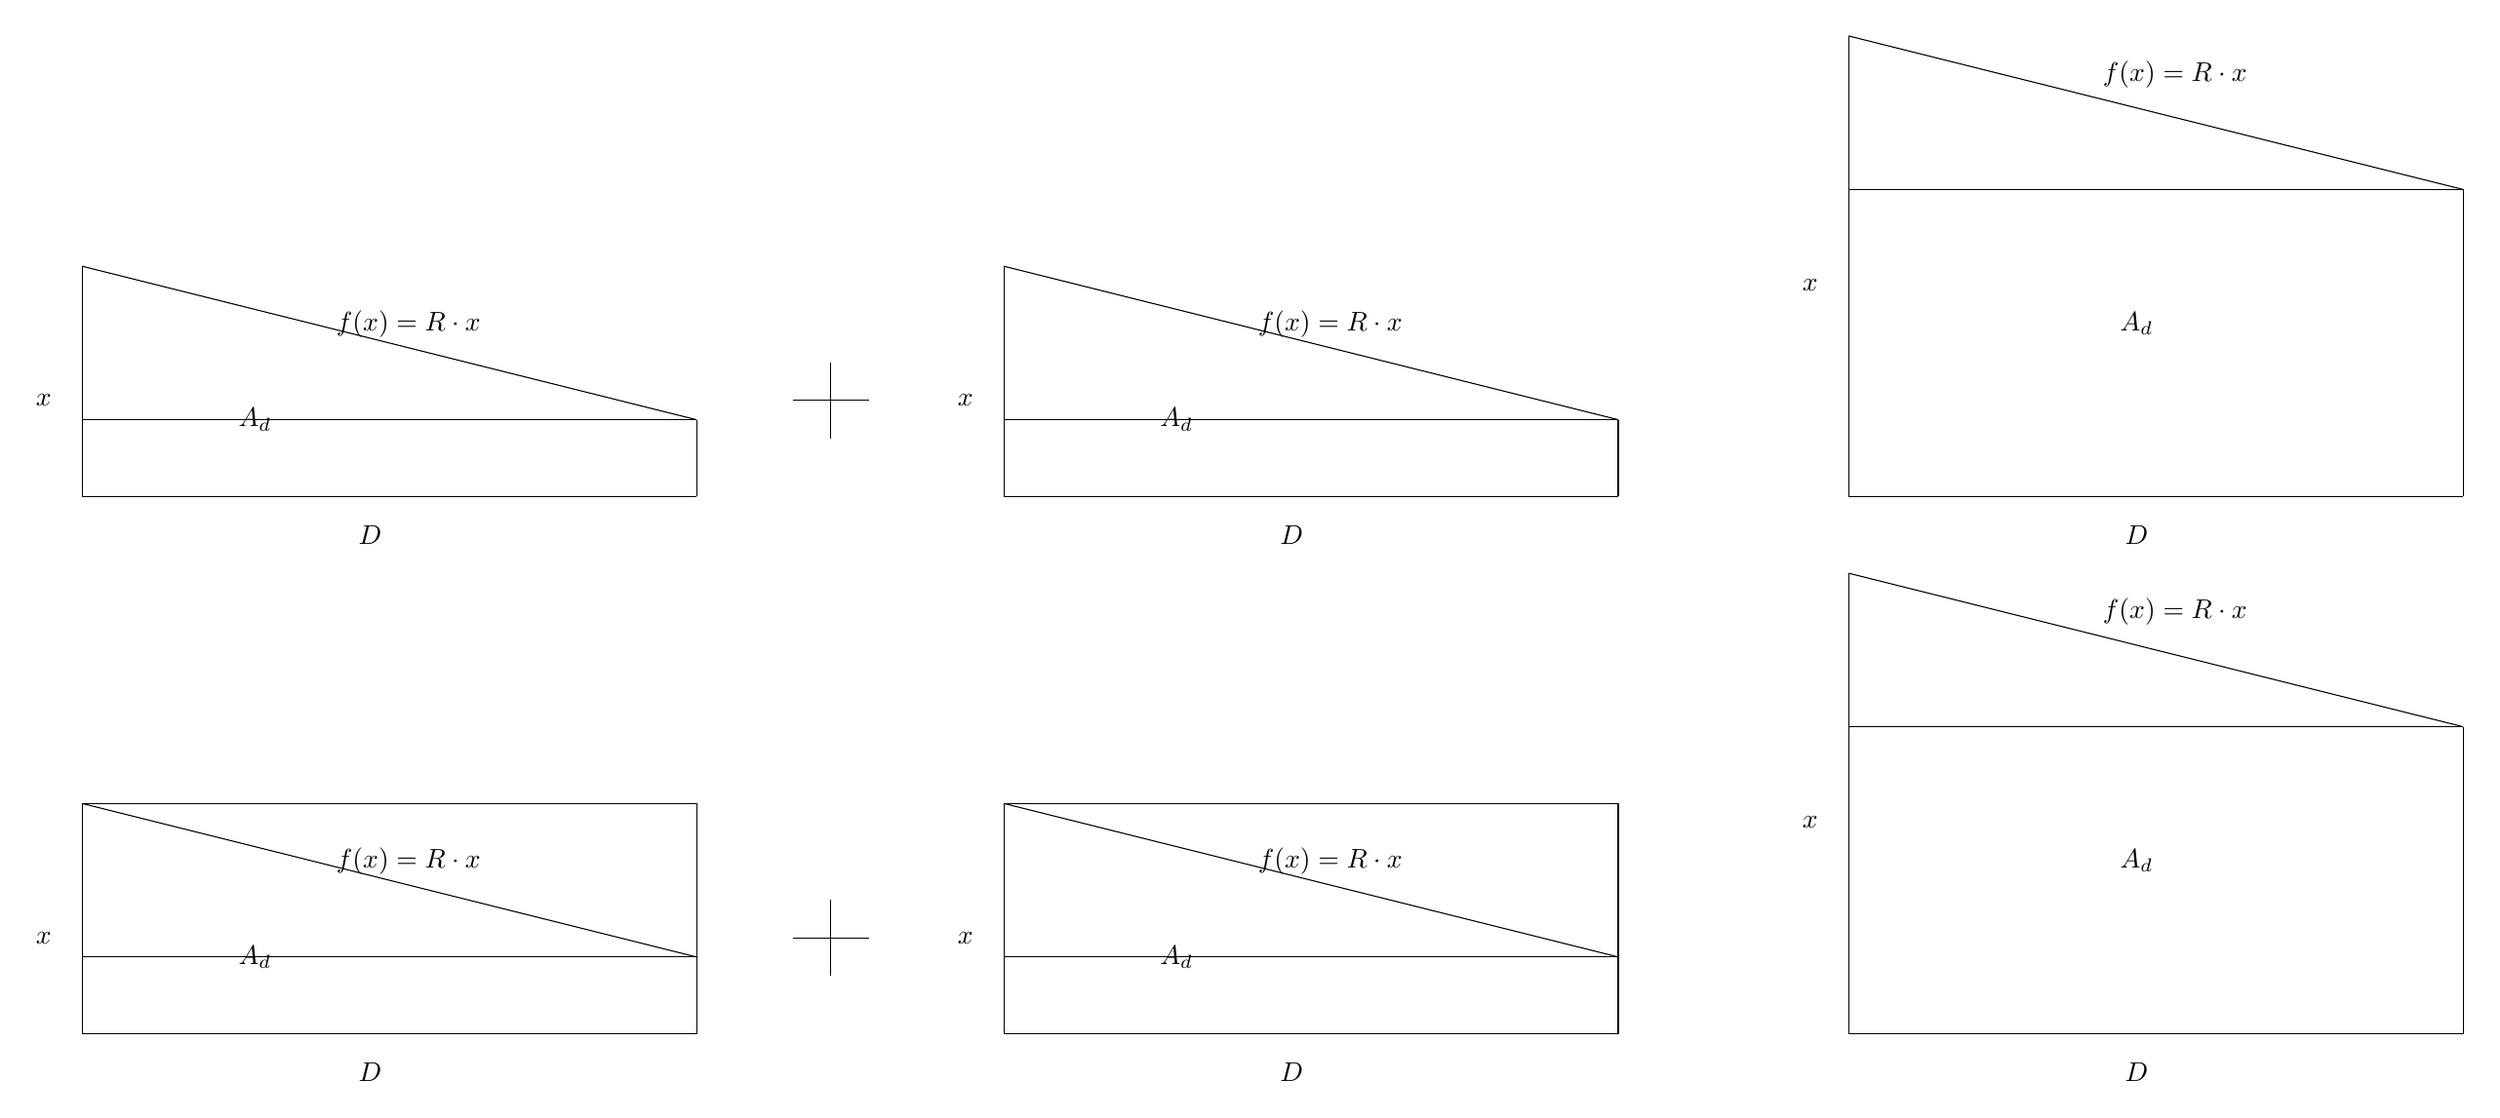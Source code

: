 \begin{tikzpicture}
	\begin{pgfonlayer}{nodelayer}
		\node [style=none] (22) at (12, 0) {};
		\node [style=none] (23) at (20, 0) {};
		\node [style=none] (24) at (12, 3) {};
		\node [style=none] (25) at (20, 1) {};
		\node [style=none] (26) at (9.75, 1.75) {};
		\node [style=none] (27) at (9.75, 0.75) {};
		\node [style=none] (28) at (10.25, 1.25) {};
		\node [style=none] (29) at (9.25, 1.25) {};
		\node [style=none] (30) at (15.75, -0.5) {$D$};
		\node [style=none] (31) at (11.5, 1.25) {$x$};
		\node [style=none] (32) at (16.25, 2.25) {$f(x) = R\cdot x$};
		\node [style=none] (33) at (12, 1) {};
		\node [style=none] (35) at (14.25, 1) {$A_{d}$};
		\node [style=none] (36) at (0, 0) {};
		\node [style=none] (37) at (8, 0) {};
		\node [style=none] (38) at (0, 3) {};
		\node [style=none] (39) at (8, 1) {};
		\node [style=none] (40) at (3.75, -0.5) {$D$};
		\node [style=none] (41) at (-0.5, 1.25) {$x$};
		\node [style=none] (42) at (4.25, 2.25) {$f(x) = R\cdot x$};
		\node [style=none] (43) at (0, 1) {};
		\node [style=none] (44) at (2.25, 1) {$A_{d}$};
		\node [style=none] (45) at (23, 0) {};
		\node [style=none] (46) at (31, 0) {};
		\node [style=none] (47) at (23, 6) {};
		\node [style=none] (48) at (31, 4) {};
		\node [style=none] (49) at (26.75, -0.5) {$D$};
		\node [style=none] (50) at (22.5, 2.75) {$x$};
		\node [style=none] (51) at (27.25, 5.5) {$f(x) = R\cdot x$};
		\node [style=none] (52) at (23, 4) {};
		\node [style=none] (53) at (26.75, 2.25) {$A_{d}$};
		\node [style=none] (54) at (12, -7) {};
		\node [style=none] (55) at (20, -7) {};
		\node [style=none] (56) at (12, -4) {};
		\node [style=none] (57) at (20, -6) {};
		\node [style=none] (58) at (9.75, -5.25) {};
		\node [style=none] (59) at (9.75, -6.25) {};
		\node [style=none] (60) at (10.25, -5.75) {};
		\node [style=none] (61) at (9.25, -5.75) {};
		\node [style=none] (62) at (15.75, -7.5) {$D$};
		\node [style=none] (63) at (11.5, -5.75) {$x$};
		\node [style=none] (64) at (16.25, -4.75) {$f(x) = R\cdot x$};
		\node [style=none] (65) at (12, -6) {};
		\node [style=none] (66) at (14.25, -6) {$A_{d}$};
		\node [style=none] (67) at (0, -7) {};
		\node [style=none] (68) at (8, -7) {};
		\node [style=none] (69) at (0, -4) {};
		\node [style=none] (70) at (8, -6) {};
		\node [style=none] (71) at (3.75, -7.5) {$D$};
		\node [style=none] (72) at (-0.5, -5.75) {$x$};
		\node [style=none] (73) at (4.25, -4.75) {$f(x) = R\cdot x$};
		\node [style=none] (74) at (0, -6) {};
		\node [style=none] (75) at (2.25, -6) {$A_{d}$};
		\node [style=none] (76) at (23, -7) {};
		\node [style=none] (77) at (31, -7) {};
		\node [style=none] (78) at (23, -1) {};
		\node [style=none] (79) at (31, -3) {};
		\node [style=none] (80) at (26.75, -7.5) {$D$};
		\node [style=none] (81) at (22.5, -4.25) {$x$};
		\node [style=none] (82) at (27.25, -1.5) {$f(x) = R\cdot x$};
		\node [style=none] (83) at (23, -3) {};
		\node [style=none] (84) at (26.75, -4.75) {$A_{d}$};
		\node [style=none] (85) at (8, -4) {};
		\node [style=none] (86) at (20, -4) {};
	\end{pgfonlayer}
	\begin{pgfonlayer}{edgelayer}
		\draw (24.center) to (22.center);
		\draw (24.center) to (25.center);
		\draw (23.center) to (22.center);
		\draw (25.center) to (23.center);
		\draw (29.center) to (28.center);
		\draw (26.center) to (27.center);
		\draw (25.center) to (33.center);
		\draw (38.center) to (36.center);
		\draw (38.center) to (39.center);
		\draw (37.center) to (36.center);
		\draw (39.center) to (37.center);
		\draw (39.center) to (43.center);
		\draw (47.center) to (45.center);
		\draw (47.center) to (48.center);
		\draw (46.center) to (45.center);
		\draw (48.center) to (46.center);
		\draw (48.center) to (52.center);
		\draw (56.center) to (54.center);
		\draw (56.center) to (57.center);
		\draw (55.center) to (54.center);
		\draw (57.center) to (55.center);
		\draw (61.center) to (60.center);
		\draw (58.center) to (59.center);
		\draw (57.center) to (65.center);
		\draw (69.center) to (67.center);
		\draw (69.center) to (70.center);
		\draw (68.center) to (67.center);
		\draw (70.center) to (68.center);
		\draw (70.center) to (74.center);
		\draw (78.center) to (76.center);
		\draw (78.center) to (79.center);
		\draw (77.center) to (76.center);
		\draw (79.center) to (77.center);
		\draw (79.center) to (83.center);
		\draw (85.center) to (69.center);
		\draw (85.center) to (70.center);
		\draw (86.center) to (57.center);
		\draw (86.center) to (56.center);
	\end{pgfonlayer}
\end{tikzpicture}
